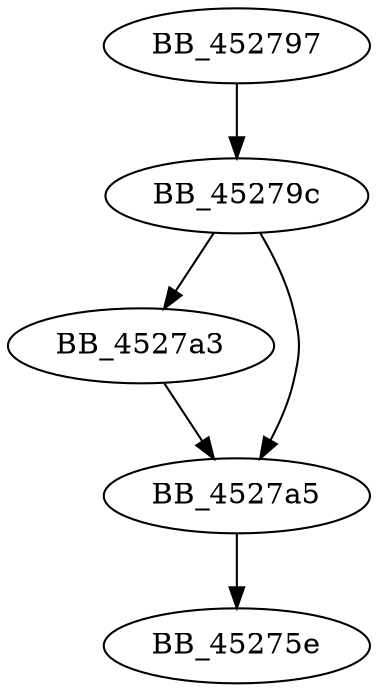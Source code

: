 DiGraph sub_452797{
BB_452797->BB_45279c
BB_45279c->BB_4527a3
BB_45279c->BB_4527a5
BB_4527a3->BB_4527a5
BB_4527a5->BB_45275e
}
